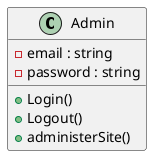 @startuml Admin

Class Admin {
    
    - email : string
    - password : string
    
    + Login()
    + Logout()
    + administerSite()
    
}

@enduml
